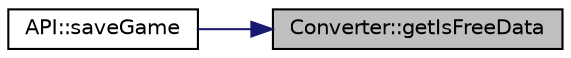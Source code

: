 digraph "Converter::getIsFreeData"
{
 // LATEX_PDF_SIZE
  edge [fontname="Helvetica",fontsize="10",labelfontname="Helvetica",labelfontsize="10"];
  node [fontname="Helvetica",fontsize="10",shape=record];
  rankdir="RL";
  Node1 [label="Converter::getIsFreeData",height=0.2,width=0.4,color="black", fillcolor="grey75", style="filled", fontcolor="black",tooltip="Gets the isFree data of the Board and stores it in a 2D integer array."];
  Node1 -> Node2 [dir="back",color="midnightblue",fontsize="10",style="solid",fontname="Helvetica"];
  Node2 [label="API::saveGame",height=0.2,width=0.4,color="black", fillcolor="white", style="filled",URL="$classAPI.html#a33cddad8bbd2d169eaf997149021f506",tooltip=" "];
}
